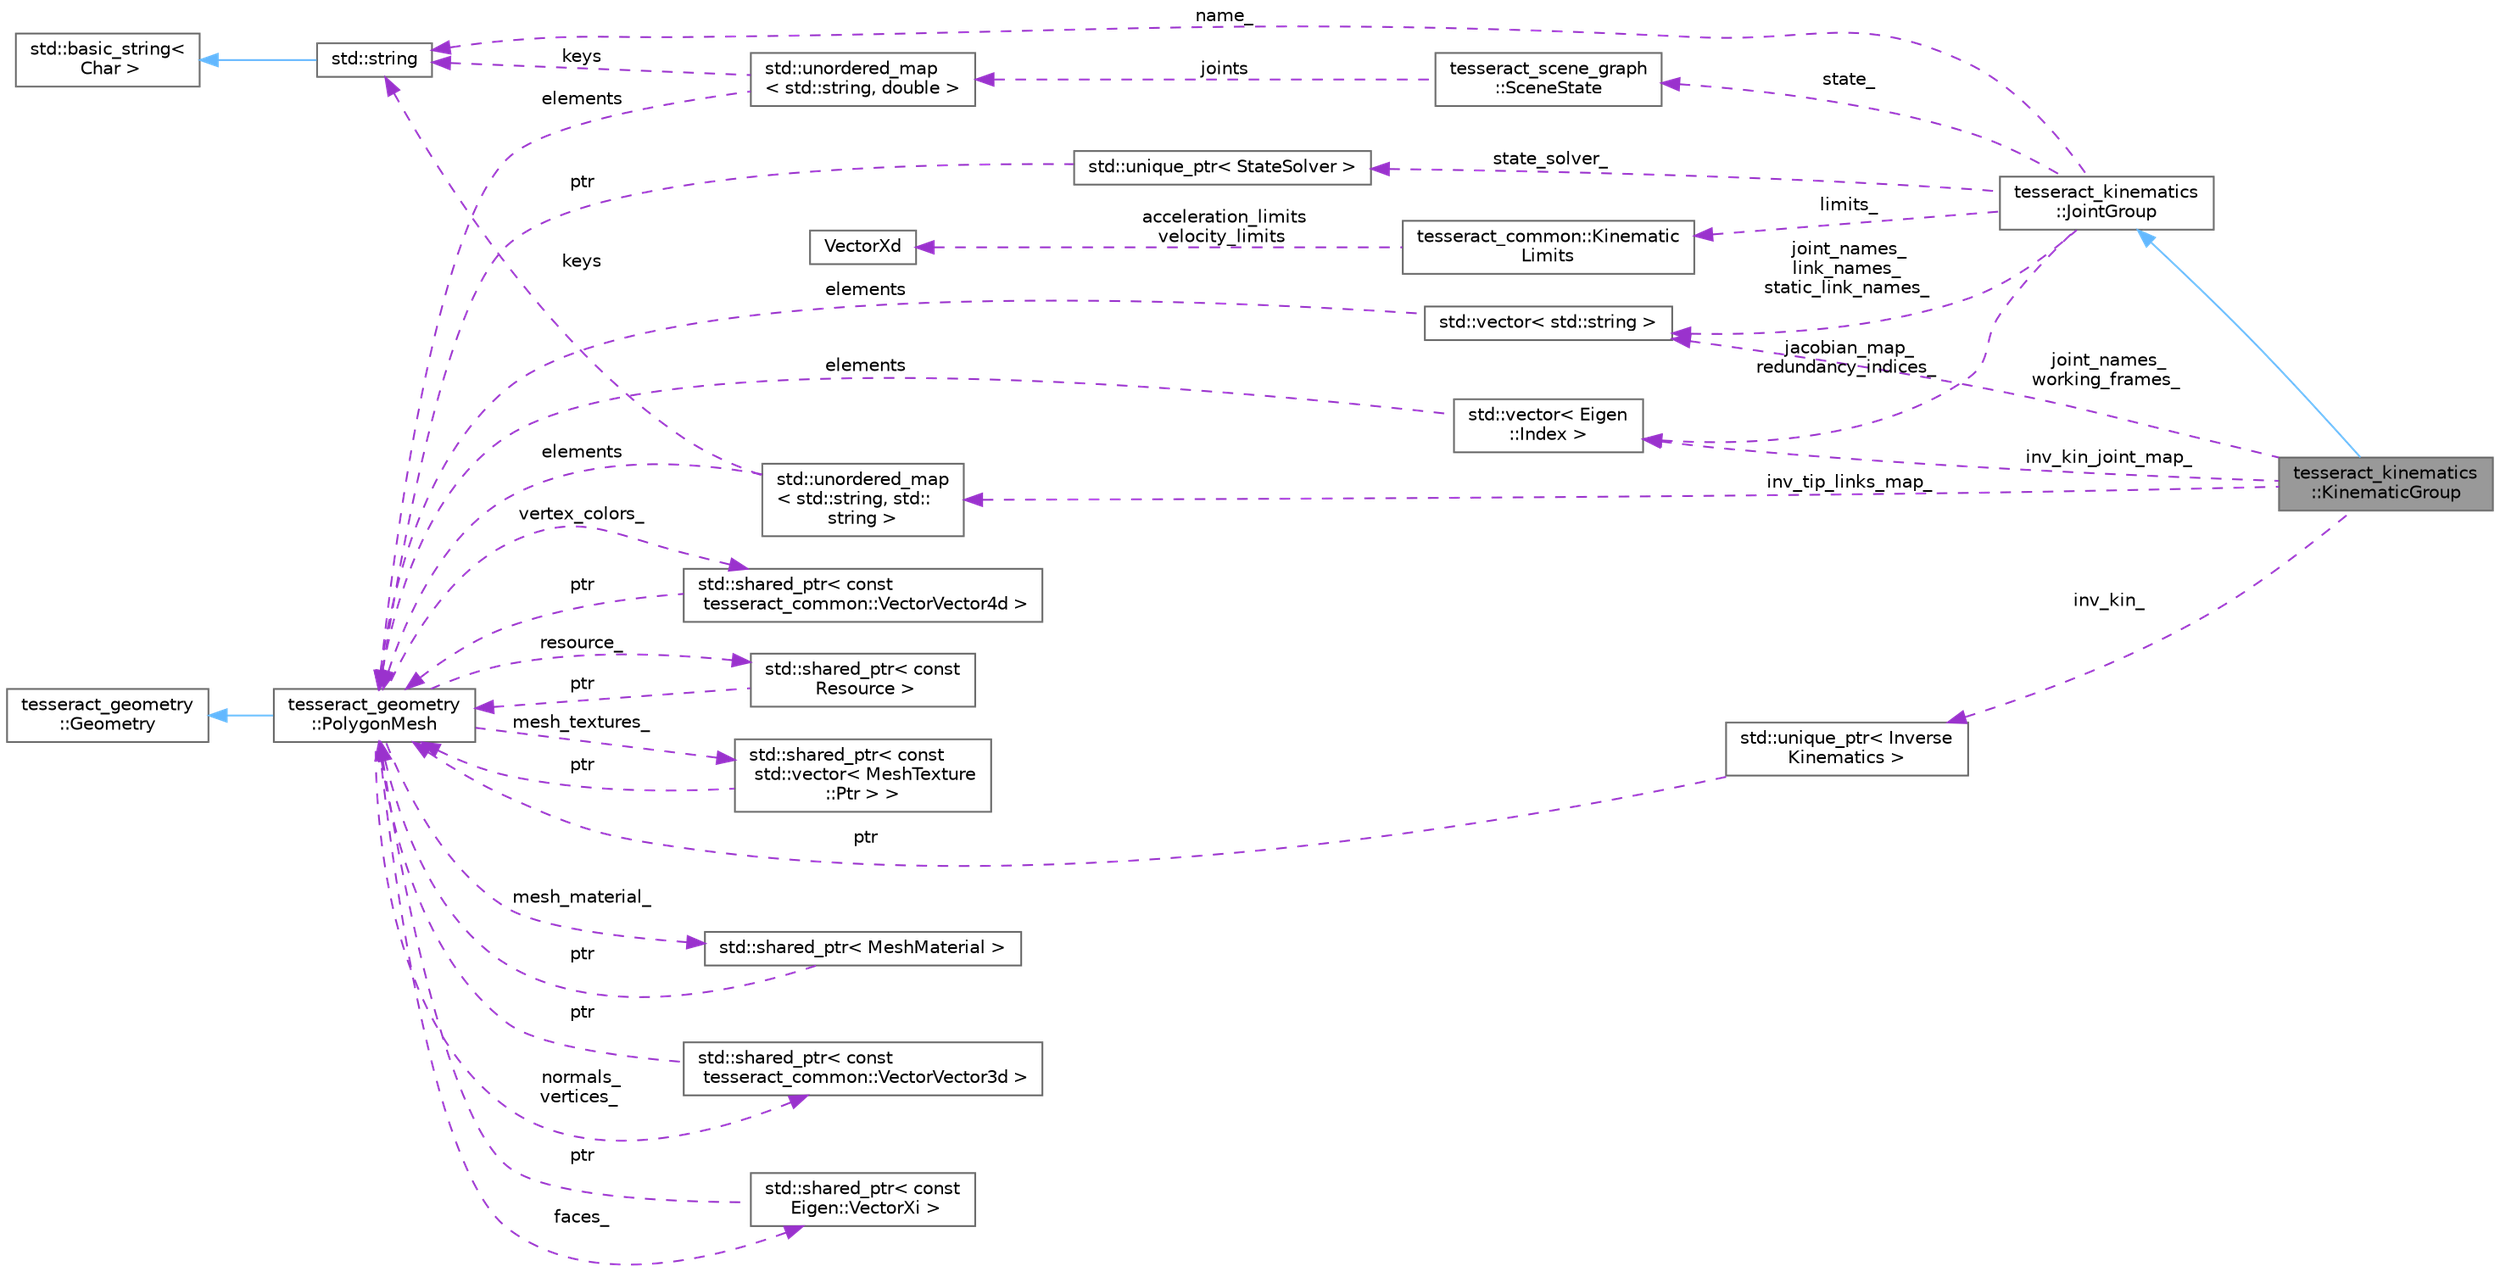 digraph "tesseract_kinematics::KinematicGroup"
{
 // LATEX_PDF_SIZE
  bgcolor="transparent";
  edge [fontname=Helvetica,fontsize=10,labelfontname=Helvetica,labelfontsize=10];
  node [fontname=Helvetica,fontsize=10,shape=box,height=0.2,width=0.4];
  rankdir="LR";
  Node1 [label="tesseract_kinematics\l::KinematicGroup",height=0.2,width=0.4,color="gray40", fillcolor="grey60", style="filled", fontcolor="black",tooltip=" "];
  Node2 -> Node1 [dir="back",color="steelblue1",style="solid"];
  Node2 [label="tesseract_kinematics\l::JointGroup",height=0.2,width=0.4,color="gray40", fillcolor="white", style="filled",URL="$db/d9e/classtesseract__kinematics_1_1JointGroup.html",tooltip="A Joint Group is defined by a list of joint_names."];
  Node3 -> Node2 [dir="back",color="darkorchid3",style="dashed",label=" name_" ];
  Node3 [label="std::string",height=0.2,width=0.4,color="gray40", fillcolor="white", style="filled",tooltip=" "];
  Node4 -> Node3 [dir="back",color="steelblue1",style="solid"];
  Node4 [label="std::basic_string\<\l Char \>",height=0.2,width=0.4,color="gray40", fillcolor="white", style="filled",tooltip=" "];
  Node5 -> Node2 [dir="back",color="darkorchid3",style="dashed",label=" state_" ];
  Node5 [label="tesseract_scene_graph\l::SceneState",height=0.2,width=0.4,color="gray40", fillcolor="white", style="filled",URL="$d5/d12/structtesseract__scene__graph_1_1SceneState.html",tooltip="This holds a state of the scene."];
  Node6 -> Node5 [dir="back",color="darkorchid3",style="dashed",label=" joints" ];
  Node6 [label="std::unordered_map\l\< std::string, double \>",height=0.2,width=0.4,color="gray40", fillcolor="white", style="filled",tooltip=" "];
  Node3 -> Node6 [dir="back",color="darkorchid3",style="dashed",label=" keys" ];
  Node7 -> Node6 [dir="back",color="darkorchid3",style="dashed",label=" elements" ];
  Node7 [label="tesseract_geometry\l::PolygonMesh",height=0.2,width=0.4,color="gray40", fillcolor="white", style="filled",URL="$d8/dc9/classtesseract__geometry_1_1PolygonMesh.html",tooltip=" "];
  Node8 -> Node7 [dir="back",color="steelblue1",style="solid"];
  Node8 [label="tesseract_geometry\l::Geometry",height=0.2,width=0.4,color="gray40", fillcolor="white", style="filled",URL="$df/d1a/classtesseract__geometry_1_1Geometry.html",tooltip=" "];
  Node9 -> Node7 [dir="back",color="darkorchid3",style="dashed",label=" normals_\nvertices_" ];
  Node9 [label="std::shared_ptr\< const\l tesseract_common::VectorVector3d \>",height=0.2,width=0.4,color="gray40", fillcolor="white", style="filled",tooltip=" "];
  Node7 -> Node9 [dir="back",color="darkorchid3",style="dashed",label=" ptr" ];
  Node10 -> Node7 [dir="back",color="darkorchid3",style="dashed",label=" faces_" ];
  Node10 [label="std::shared_ptr\< const\l Eigen::VectorXi \>",height=0.2,width=0.4,color="gray40", fillcolor="white", style="filled",tooltip=" "];
  Node7 -> Node10 [dir="back",color="darkorchid3",style="dashed",label=" ptr" ];
  Node11 -> Node7 [dir="back",color="darkorchid3",style="dashed",label=" resource_" ];
  Node11 [label="std::shared_ptr\< const\l Resource \>",height=0.2,width=0.4,color="gray40", fillcolor="white", style="filled",tooltip=" "];
  Node7 -> Node11 [dir="back",color="darkorchid3",style="dashed",label=" ptr" ];
  Node12 -> Node7 [dir="back",color="darkorchid3",style="dashed",label=" vertex_colors_" ];
  Node12 [label="std::shared_ptr\< const\l tesseract_common::VectorVector4d \>",height=0.2,width=0.4,color="gray40", fillcolor="white", style="filled",tooltip=" "];
  Node7 -> Node12 [dir="back",color="darkorchid3",style="dashed",label=" ptr" ];
  Node13 -> Node7 [dir="back",color="darkorchid3",style="dashed",label=" mesh_material_" ];
  Node13 [label="std::shared_ptr\< MeshMaterial \>",height=0.2,width=0.4,color="gray40", fillcolor="white", style="filled",tooltip=" "];
  Node7 -> Node13 [dir="back",color="darkorchid3",style="dashed",label=" ptr" ];
  Node14 -> Node7 [dir="back",color="darkorchid3",style="dashed",label=" mesh_textures_" ];
  Node14 [label="std::shared_ptr\< const\l std::vector\< MeshTexture\l::Ptr \> \>",height=0.2,width=0.4,color="gray40", fillcolor="white", style="filled",tooltip=" "];
  Node7 -> Node14 [dir="back",color="darkorchid3",style="dashed",label=" ptr" ];
  Node15 -> Node2 [dir="back",color="darkorchid3",style="dashed",label=" state_solver_" ];
  Node15 [label="std::unique_ptr\< StateSolver \>",height=0.2,width=0.4,color="gray40", fillcolor="white", style="filled",tooltip=" "];
  Node7 -> Node15 [dir="back",color="darkorchid3",style="dashed",label=" ptr" ];
  Node16 -> Node2 [dir="back",color="darkorchid3",style="dashed",label=" joint_names_\nlink_names_\nstatic_link_names_" ];
  Node16 [label="std::vector\< std::string \>",height=0.2,width=0.4,color="gray40", fillcolor="white", style="filled",tooltip=" "];
  Node7 -> Node16 [dir="back",color="darkorchid3",style="dashed",label=" elements" ];
  Node17 -> Node2 [dir="back",color="darkorchid3",style="dashed",label=" limits_" ];
  Node17 [label="tesseract_common::Kinematic\lLimits",height=0.2,width=0.4,color="gray40", fillcolor="white", style="filled",URL="$d2/d94/structtesseract__common_1_1KinematicLimits.html",tooltip="Store kinematic limits."];
  Node18 -> Node17 [dir="back",color="darkorchid3",style="dashed",label=" acceleration_limits\nvelocity_limits" ];
  Node18 [label="VectorXd",height=0.2,width=0.4,color="gray40", fillcolor="white", style="filled",tooltip=" "];
  Node19 -> Node2 [dir="back",color="darkorchid3",style="dashed",label=" jacobian_map_\nredundancy_indices_" ];
  Node19 [label="std::vector\< Eigen\l::Index \>",height=0.2,width=0.4,color="gray40", fillcolor="white", style="filled",tooltip=" "];
  Node7 -> Node19 [dir="back",color="darkorchid3",style="dashed",label=" elements" ];
  Node16 -> Node1 [dir="back",color="darkorchid3",style="dashed",label=" joint_names_\nworking_frames_" ];
  Node19 -> Node1 [dir="back",color="darkorchid3",style="dashed",label=" inv_kin_joint_map_" ];
  Node20 -> Node1 [dir="back",color="darkorchid3",style="dashed",label=" inv_kin_" ];
  Node20 [label="std::unique_ptr\< Inverse\lKinematics \>",height=0.2,width=0.4,color="gray40", fillcolor="white", style="filled",tooltip=" "];
  Node7 -> Node20 [dir="back",color="darkorchid3",style="dashed",label=" ptr" ];
  Node21 -> Node1 [dir="back",color="darkorchid3",style="dashed",label=" inv_tip_links_map_" ];
  Node21 [label="std::unordered_map\l\< std::string, std::\lstring \>",height=0.2,width=0.4,color="gray40", fillcolor="white", style="filled",tooltip=" "];
  Node3 -> Node21 [dir="back",color="darkorchid3",style="dashed",label=" keys" ];
  Node7 -> Node21 [dir="back",color="darkorchid3",style="dashed",label=" elements" ];
}
